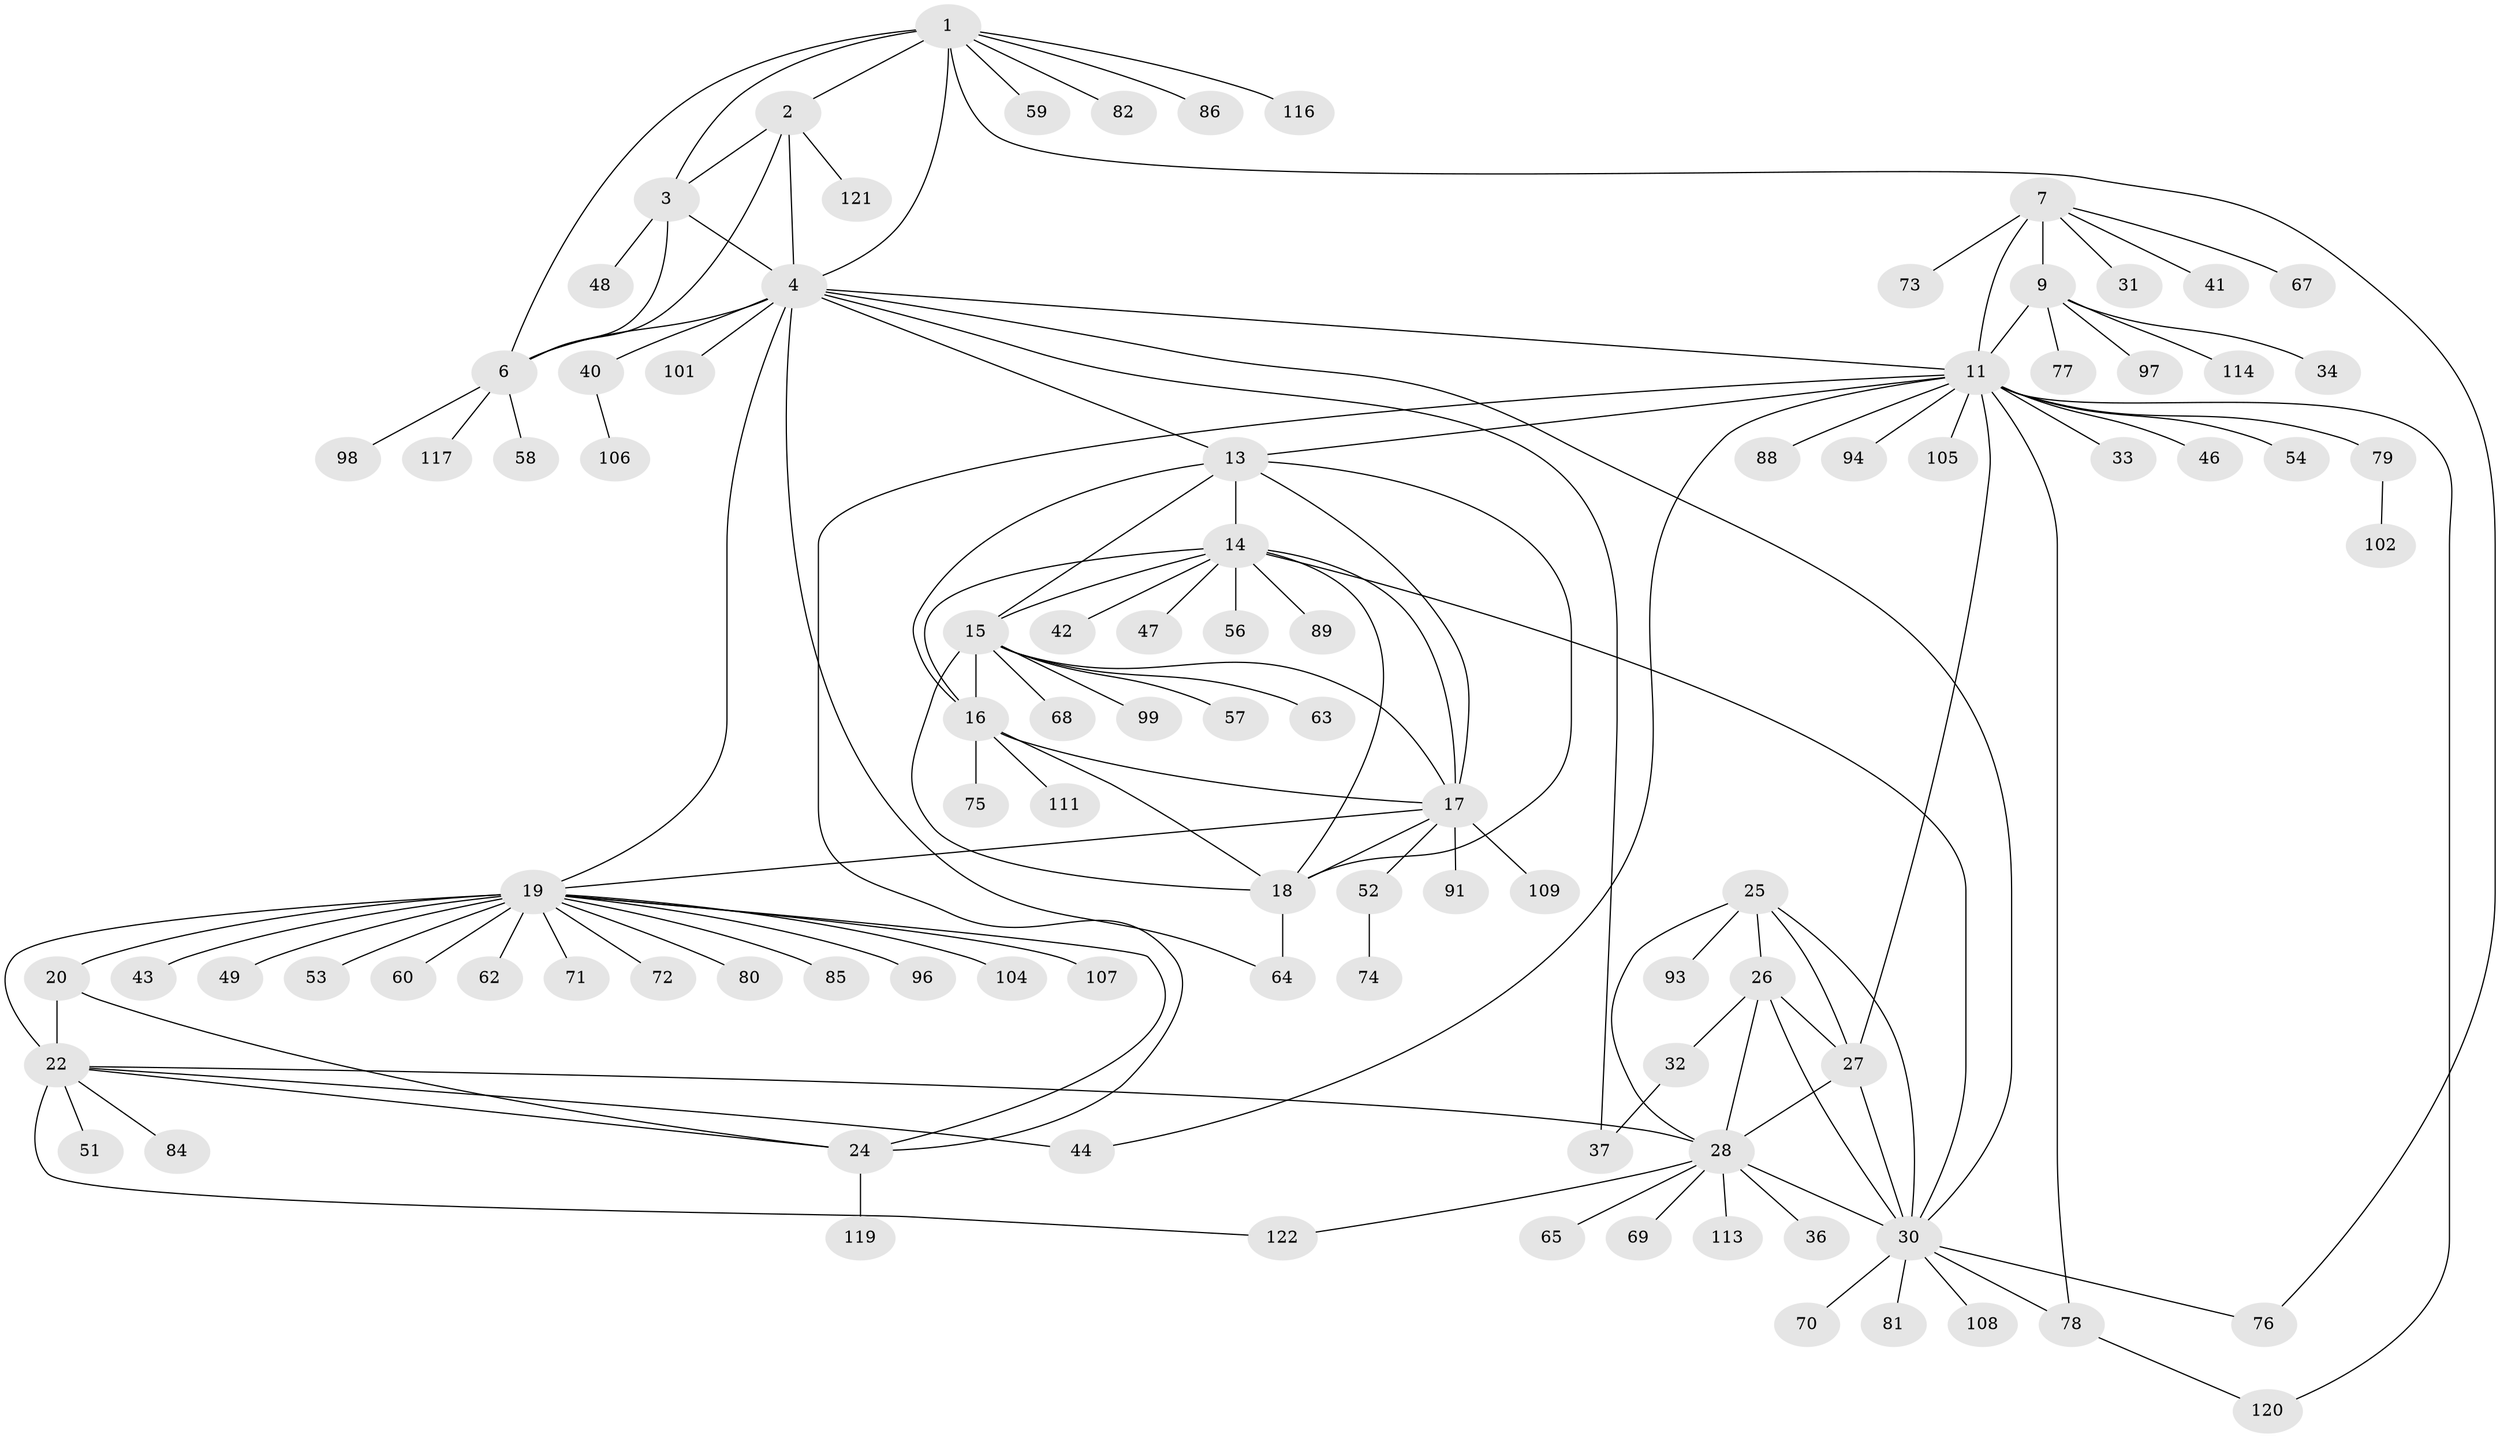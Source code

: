// Generated by graph-tools (version 1.1) at 2025/52/02/27/25 19:52:17]
// undirected, 96 vertices, 134 edges
graph export_dot {
graph [start="1"]
  node [color=gray90,style=filled];
  1 [super="+61"];
  2 [super="+50"];
  3 [super="+123"];
  4 [super="+5"];
  6 [super="+83"];
  7 [super="+8"];
  9 [super="+10"];
  11 [super="+12"];
  13 [super="+55"];
  14 [super="+87"];
  15 [super="+100"];
  16 [super="+45"];
  17 [super="+112"];
  18;
  19 [super="+21"];
  20;
  22 [super="+23"];
  24 [super="+38"];
  25 [super="+39"];
  26 [super="+35"];
  27;
  28 [super="+29"];
  30 [super="+66"];
  31;
  32;
  33;
  34;
  36;
  37;
  40;
  41;
  42;
  43;
  44;
  46;
  47 [super="+92"];
  48;
  49;
  51;
  52;
  53;
  54;
  56;
  57;
  58;
  59;
  60;
  62;
  63;
  64;
  65;
  67;
  68;
  69;
  70 [super="+103"];
  71;
  72 [super="+110"];
  73 [super="+90"];
  74 [super="+118"];
  75 [super="+115"];
  76;
  77;
  78;
  79;
  80;
  81 [super="+95"];
  82;
  84;
  85;
  86;
  88;
  89;
  91;
  93;
  94;
  96;
  97;
  98;
  99;
  101;
  102;
  104;
  105;
  106;
  107;
  108;
  109;
  111;
  113;
  114;
  116;
  117;
  119;
  120;
  121;
  122;
  1 -- 2;
  1 -- 3;
  1 -- 4 [weight=2];
  1 -- 6;
  1 -- 59;
  1 -- 76;
  1 -- 82;
  1 -- 116;
  1 -- 86;
  2 -- 3;
  2 -- 4 [weight=2];
  2 -- 6;
  2 -- 121;
  3 -- 4 [weight=2];
  3 -- 6;
  3 -- 48;
  4 -- 6 [weight=2];
  4 -- 11;
  4 -- 40;
  4 -- 101;
  4 -- 64;
  4 -- 37;
  4 -- 13;
  4 -- 19;
  4 -- 30;
  6 -- 58;
  6 -- 117;
  6 -- 98;
  7 -- 9 [weight=4];
  7 -- 11 [weight=4];
  7 -- 31;
  7 -- 67;
  7 -- 73;
  7 -- 41;
  9 -- 11 [weight=4];
  9 -- 34;
  9 -- 97;
  9 -- 114;
  9 -- 77;
  11 -- 13;
  11 -- 27;
  11 -- 33;
  11 -- 46;
  11 -- 120;
  11 -- 105;
  11 -- 44;
  11 -- 78;
  11 -- 79;
  11 -- 54;
  11 -- 24;
  11 -- 88;
  11 -- 94;
  13 -- 14;
  13 -- 15;
  13 -- 16;
  13 -- 17;
  13 -- 18;
  14 -- 15;
  14 -- 16;
  14 -- 17;
  14 -- 18;
  14 -- 30;
  14 -- 42;
  14 -- 47;
  14 -- 56;
  14 -- 89;
  15 -- 16;
  15 -- 17;
  15 -- 18;
  15 -- 57;
  15 -- 63;
  15 -- 68;
  15 -- 99;
  16 -- 17;
  16 -- 18;
  16 -- 75;
  16 -- 111;
  17 -- 18;
  17 -- 52;
  17 -- 91;
  17 -- 109;
  17 -- 19;
  18 -- 64;
  19 -- 20 [weight=2];
  19 -- 22 [weight=4];
  19 -- 24 [weight=2];
  19 -- 49;
  19 -- 53;
  19 -- 72;
  19 -- 85;
  19 -- 96;
  19 -- 104;
  19 -- 71;
  19 -- 43;
  19 -- 107;
  19 -- 80;
  19 -- 60;
  19 -- 62;
  20 -- 22 [weight=2];
  20 -- 24;
  22 -- 24 [weight=2];
  22 -- 51;
  22 -- 84;
  22 -- 122;
  22 -- 44;
  22 -- 28;
  24 -- 119;
  25 -- 26;
  25 -- 27;
  25 -- 28 [weight=2];
  25 -- 30;
  25 -- 93;
  26 -- 27;
  26 -- 28 [weight=2];
  26 -- 30;
  26 -- 32;
  27 -- 28 [weight=2];
  27 -- 30;
  28 -- 30 [weight=2];
  28 -- 36;
  28 -- 69;
  28 -- 65;
  28 -- 122;
  28 -- 113;
  30 -- 70;
  30 -- 76;
  30 -- 78;
  30 -- 81;
  30 -- 108;
  32 -- 37;
  40 -- 106;
  52 -- 74;
  78 -- 120;
  79 -- 102;
}

